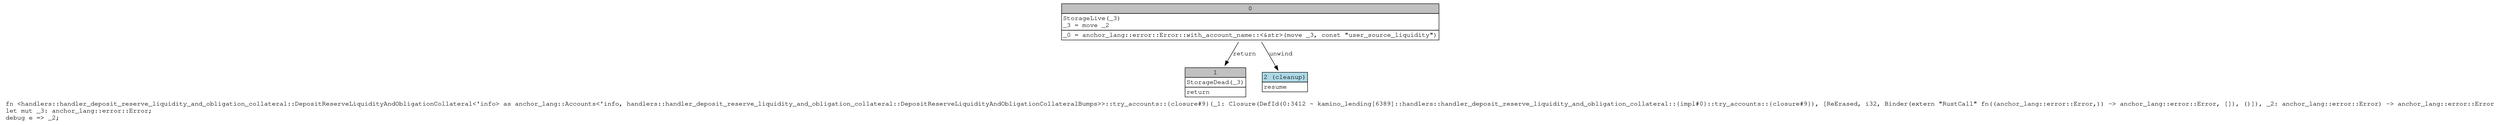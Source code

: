 digraph Mir_0_3412 {
    graph [fontname="Courier, monospace"];
    node [fontname="Courier, monospace"];
    edge [fontname="Courier, monospace"];
    label=<fn &lt;handlers::handler_deposit_reserve_liquidity_and_obligation_collateral::DepositReserveLiquidityAndObligationCollateral&lt;'info&gt; as anchor_lang::Accounts&lt;'info, handlers::handler_deposit_reserve_liquidity_and_obligation_collateral::DepositReserveLiquidityAndObligationCollateralBumps&gt;&gt;::try_accounts::{closure#9}(_1: Closure(DefId(0:3412 ~ kamino_lending[6389]::handlers::handler_deposit_reserve_liquidity_and_obligation_collateral::{impl#0}::try_accounts::{closure#9}), [ReErased, i32, Binder(extern &quot;RustCall&quot; fn((anchor_lang::error::Error,)) -&gt; anchor_lang::error::Error, []), ()]), _2: anchor_lang::error::Error) -&gt; anchor_lang::error::Error<br align="left"/>let mut _3: anchor_lang::error::Error;<br align="left"/>debug e =&gt; _2;<br align="left"/>>;
    bb0__0_3412 [shape="none", label=<<table border="0" cellborder="1" cellspacing="0"><tr><td bgcolor="gray" align="center" colspan="1">0</td></tr><tr><td align="left" balign="left">StorageLive(_3)<br/>_3 = move _2<br/></td></tr><tr><td align="left">_0 = anchor_lang::error::Error::with_account_name::&lt;&amp;str&gt;(move _3, const &quot;user_source_liquidity&quot;)</td></tr></table>>];
    bb1__0_3412 [shape="none", label=<<table border="0" cellborder="1" cellspacing="0"><tr><td bgcolor="gray" align="center" colspan="1">1</td></tr><tr><td align="left" balign="left">StorageDead(_3)<br/></td></tr><tr><td align="left">return</td></tr></table>>];
    bb2__0_3412 [shape="none", label=<<table border="0" cellborder="1" cellspacing="0"><tr><td bgcolor="lightblue" align="center" colspan="1">2 (cleanup)</td></tr><tr><td align="left">resume</td></tr></table>>];
    bb0__0_3412 -> bb1__0_3412 [label="return"];
    bb0__0_3412 -> bb2__0_3412 [label="unwind"];
}
